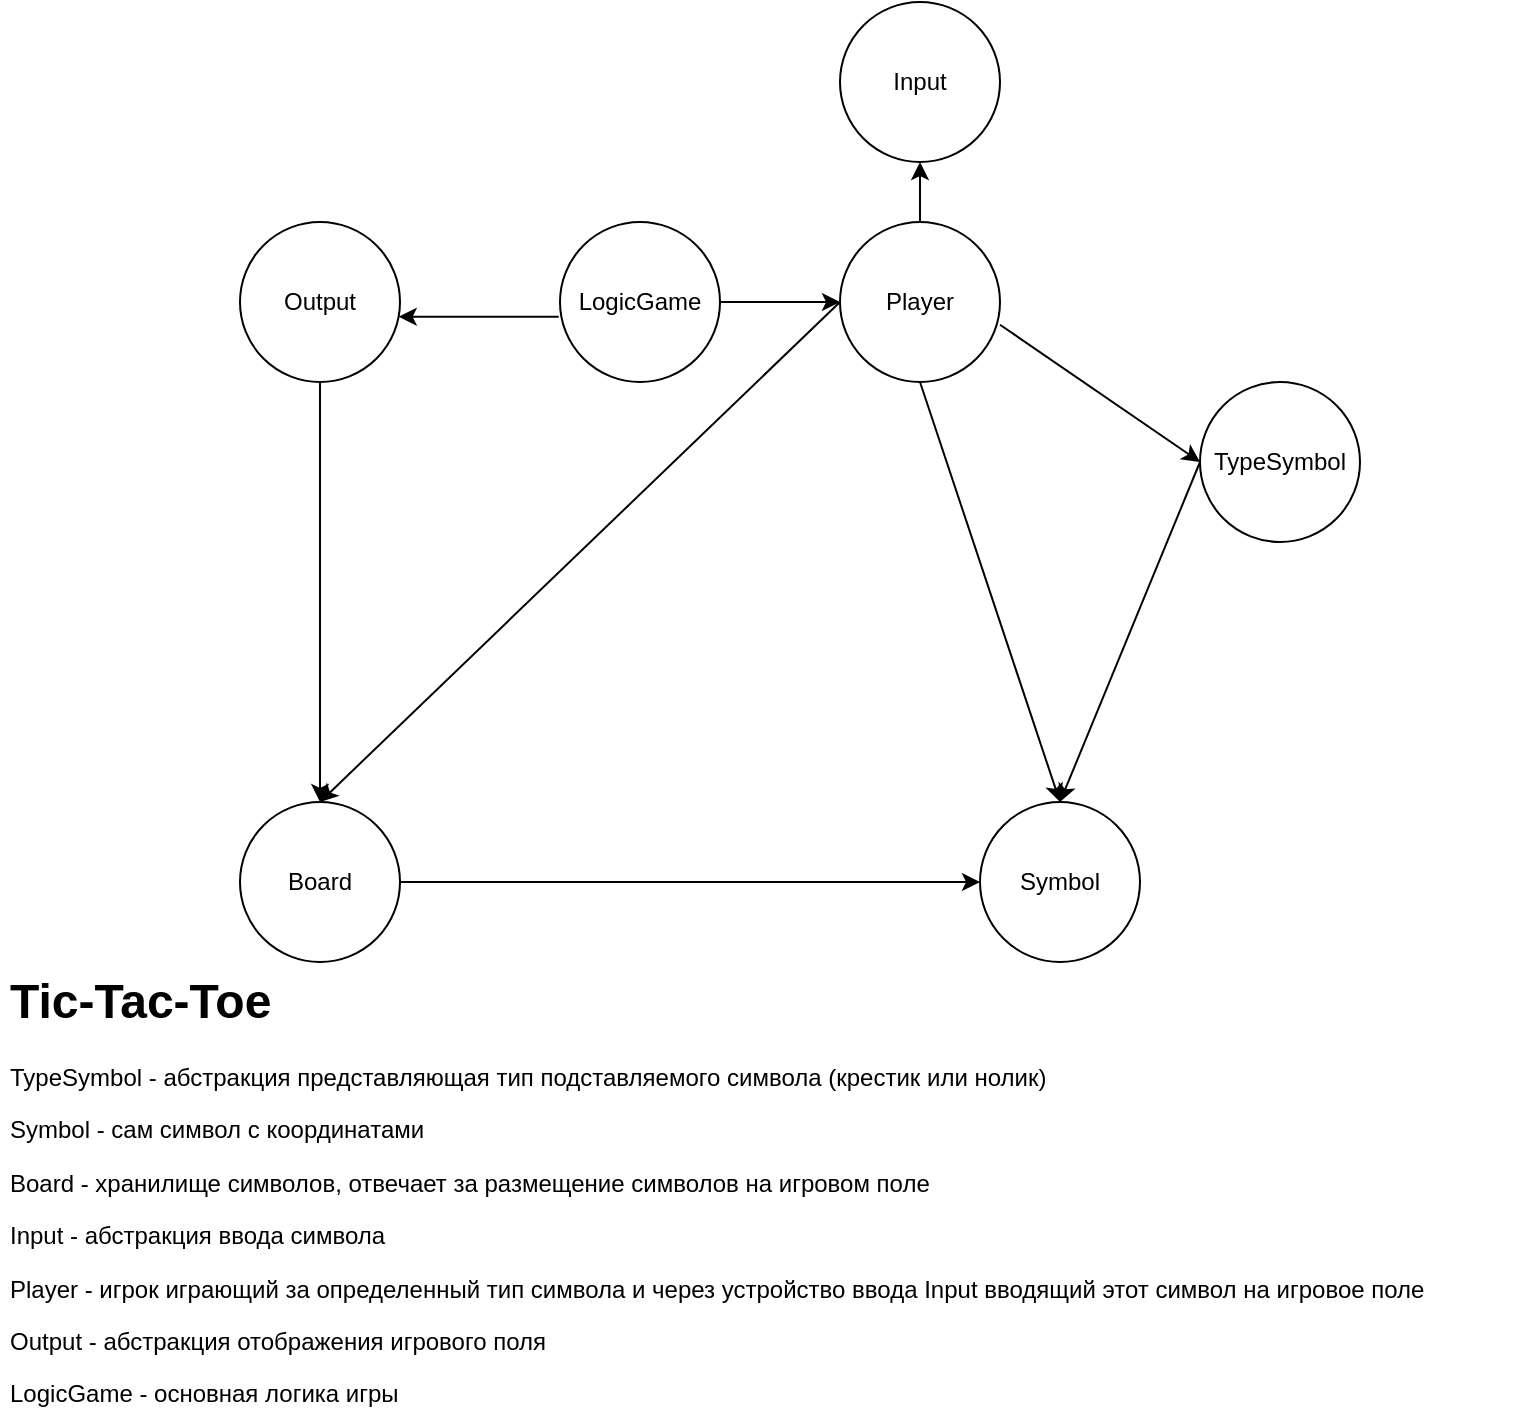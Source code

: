 <mxfile version="21.0.6" type="device"><diagram id="GBgYxbVxj-dBL9J-pQQp" name="Страница 1"><mxGraphModel dx="986" dy="488" grid="1" gridSize="10" guides="1" tooltips="1" connect="1" arrows="1" fold="1" page="1" pageScale="1" pageWidth="827" pageHeight="1169" math="0" shadow="0"><root><mxCell id="0"/><mxCell id="1" parent="0"/><mxCell id="Ty7RbgIjcsYRWYSXW9s1-1" value="Player" style="ellipse;whiteSpace=wrap;html=1;aspect=fixed;" parent="1" vertex="1"><mxGeometry x="460" y="190" width="80" height="80" as="geometry"/></mxCell><mxCell id="Ty7RbgIjcsYRWYSXW9s1-2" value="Input" style="ellipse;whiteSpace=wrap;html=1;aspect=fixed;" parent="1" vertex="1"><mxGeometry x="460" y="80" width="80" height="80" as="geometry"/></mxCell><mxCell id="Ty7RbgIjcsYRWYSXW9s1-3" value="LogicGame" style="ellipse;whiteSpace=wrap;html=1;aspect=fixed;" parent="1" vertex="1"><mxGeometry x="320" y="190" width="80" height="80" as="geometry"/></mxCell><mxCell id="Ty7RbgIjcsYRWYSXW9s1-4" value="Board" style="ellipse;whiteSpace=wrap;html=1;aspect=fixed;" parent="1" vertex="1"><mxGeometry x="160" y="480" width="80" height="80" as="geometry"/></mxCell><mxCell id="Ty7RbgIjcsYRWYSXW9s1-5" value="Output" style="ellipse;whiteSpace=wrap;html=1;aspect=fixed;" parent="1" vertex="1"><mxGeometry x="160" y="190" width="80" height="80" as="geometry"/></mxCell><mxCell id="Ty7RbgIjcsYRWYSXW9s1-7" value="Symbol" style="ellipse;whiteSpace=wrap;html=1;aspect=fixed;" parent="1" vertex="1"><mxGeometry x="530" y="480" width="80" height="80" as="geometry"/></mxCell><mxCell id="Ty7RbgIjcsYRWYSXW9s1-8" value="TypeSymbol" style="ellipse;whiteSpace=wrap;html=1;aspect=fixed;" parent="1" vertex="1"><mxGeometry x="640" y="270" width="80" height="80" as="geometry"/></mxCell><mxCell id="Ty7RbgIjcsYRWYSXW9s1-9" value="" style="endArrow=classic;html=1;rounded=0;exitX=0;exitY=0.5;exitDx=0;exitDy=0;entryX=0.5;entryY=0;entryDx=0;entryDy=0;" parent="1" source="Ty7RbgIjcsYRWYSXW9s1-8" target="Ty7RbgIjcsYRWYSXW9s1-7" edge="1"><mxGeometry width="50" height="50" relative="1" as="geometry"><mxPoint x="410" y="367" as="sourcePoint"/><mxPoint x="620" y="367" as="targetPoint"/></mxGeometry></mxCell><mxCell id="Ty7RbgIjcsYRWYSXW9s1-10" value="" style="endArrow=classic;html=1;rounded=0;exitX=1;exitY=0.642;exitDx=0;exitDy=0;exitPerimeter=0;entryX=0;entryY=0.5;entryDx=0;entryDy=0;" parent="1" source="Ty7RbgIjcsYRWYSXW9s1-1" target="Ty7RbgIjcsYRWYSXW9s1-8" edge="1"><mxGeometry width="50" height="50" relative="1" as="geometry"><mxPoint x="410" y="367" as="sourcePoint"/><mxPoint x="630" y="200" as="targetPoint"/></mxGeometry></mxCell><mxCell id="Ty7RbgIjcsYRWYSXW9s1-11" value="" style="endArrow=classic;html=1;rounded=0;exitX=0.5;exitY=1;exitDx=0;exitDy=0;entryX=0.5;entryY=0;entryDx=0;entryDy=0;" parent="1" source="Ty7RbgIjcsYRWYSXW9s1-1" target="Ty7RbgIjcsYRWYSXW9s1-7" edge="1"><mxGeometry width="50" height="50" relative="1" as="geometry"><mxPoint x="410" y="390" as="sourcePoint"/><mxPoint x="430" y="420" as="targetPoint"/></mxGeometry></mxCell><mxCell id="Ty7RbgIjcsYRWYSXW9s1-12" value="" style="endArrow=classic;html=1;rounded=0;entryX=0.5;entryY=1;entryDx=0;entryDy=0;exitX=0.5;exitY=0;exitDx=0;exitDy=0;" parent="1" source="Ty7RbgIjcsYRWYSXW9s1-1" target="Ty7RbgIjcsYRWYSXW9s1-2" edge="1"><mxGeometry width="50" height="50" relative="1" as="geometry"><mxPoint x="390" y="280" as="sourcePoint"/><mxPoint x="440" y="230" as="targetPoint"/></mxGeometry></mxCell><mxCell id="Ty7RbgIjcsYRWYSXW9s1-15" value="" style="endArrow=classic;html=1;rounded=0;exitX=1;exitY=0.5;exitDx=0;exitDy=0;entryX=0;entryY=0.5;entryDx=0;entryDy=0;" parent="1" source="Ty7RbgIjcsYRWYSXW9s1-3" target="Ty7RbgIjcsYRWYSXW9s1-1" edge="1"><mxGeometry width="50" height="50" relative="1" as="geometry"><mxPoint x="390" y="280" as="sourcePoint"/><mxPoint x="410" y="150" as="targetPoint"/></mxGeometry></mxCell><mxCell id="Ty7RbgIjcsYRWYSXW9s1-16" value="" style="endArrow=classic;html=1;rounded=0;exitX=-0.008;exitY=0.592;exitDx=0;exitDy=0;exitPerimeter=0;entryX=0.992;entryY=0.592;entryDx=0;entryDy=0;entryPerimeter=0;" parent="1" source="Ty7RbgIjcsYRWYSXW9s1-3" target="Ty7RbgIjcsYRWYSXW9s1-5" edge="1"><mxGeometry width="50" height="50" relative="1" as="geometry"><mxPoint x="390" y="280" as="sourcePoint"/><mxPoint x="280" y="170" as="targetPoint"/></mxGeometry></mxCell><mxCell id="Ty7RbgIjcsYRWYSXW9s1-17" value="" style="endArrow=classic;html=1;rounded=0;entryX=0.5;entryY=0;entryDx=0;entryDy=0;" parent="1" source="Ty7RbgIjcsYRWYSXW9s1-5" target="Ty7RbgIjcsYRWYSXW9s1-4" edge="1"><mxGeometry width="50" height="50" relative="1" as="geometry"><mxPoint x="390" y="280" as="sourcePoint"/><mxPoint x="200" y="440" as="targetPoint"/></mxGeometry></mxCell><mxCell id="Ty7RbgIjcsYRWYSXW9s1-21" value="&lt;h1&gt;Tic-Tac-Toe&lt;/h1&gt;&lt;p&gt;TypeSymbol - абстракция представляющая тип подставляемого символа (крестик или нолик)&lt;/p&gt;&lt;p&gt;Symbol - сам символ с координатами&lt;/p&gt;&lt;p&gt;Board - хранилище символов, отвечает за размещение символов на игровом поле&lt;/p&gt;&lt;p&gt;Input - абстракция ввода символа&lt;/p&gt;&lt;p&gt;Player - игрок играющий за определенный тип символа и через устройство ввода Input вводящий этот символ на игровое поле&lt;/p&gt;&lt;p&gt;Output - абстракция отображения игрового поля&lt;/p&gt;&lt;p&gt;LogicGame - основная логика игры&lt;/p&gt;&lt;p&gt;&lt;br&gt;&lt;/p&gt;" style="text;html=1;strokeColor=none;fillColor=none;spacing=5;spacingTop=-20;whiteSpace=wrap;overflow=hidden;rounded=0;" parent="1" vertex="1"><mxGeometry x="40" y="560" width="760" height="230" as="geometry"/></mxCell><mxCell id="Ty7RbgIjcsYRWYSXW9s1-23" value="" style="endArrow=classic;html=1;rounded=0;entryX=0;entryY=0.5;entryDx=0;entryDy=0;exitX=1;exitY=0.5;exitDx=0;exitDy=0;" parent="1" source="Ty7RbgIjcsYRWYSXW9s1-4" target="Ty7RbgIjcsYRWYSXW9s1-7" edge="1"><mxGeometry width="50" height="50" relative="1" as="geometry"><mxPoint x="390" y="540" as="sourcePoint"/><mxPoint x="440" y="490" as="targetPoint"/></mxGeometry></mxCell><mxCell id="Ty7RbgIjcsYRWYSXW9s1-25" value="" style="endArrow=classic;html=1;rounded=0;exitX=0;exitY=0.5;exitDx=0;exitDy=0;" parent="1" source="Ty7RbgIjcsYRWYSXW9s1-1" edge="1"><mxGeometry width="50" height="50" relative="1" as="geometry"><mxPoint x="390" y="390" as="sourcePoint"/><mxPoint x="200" y="480" as="targetPoint"/></mxGeometry></mxCell></root></mxGraphModel></diagram></mxfile>